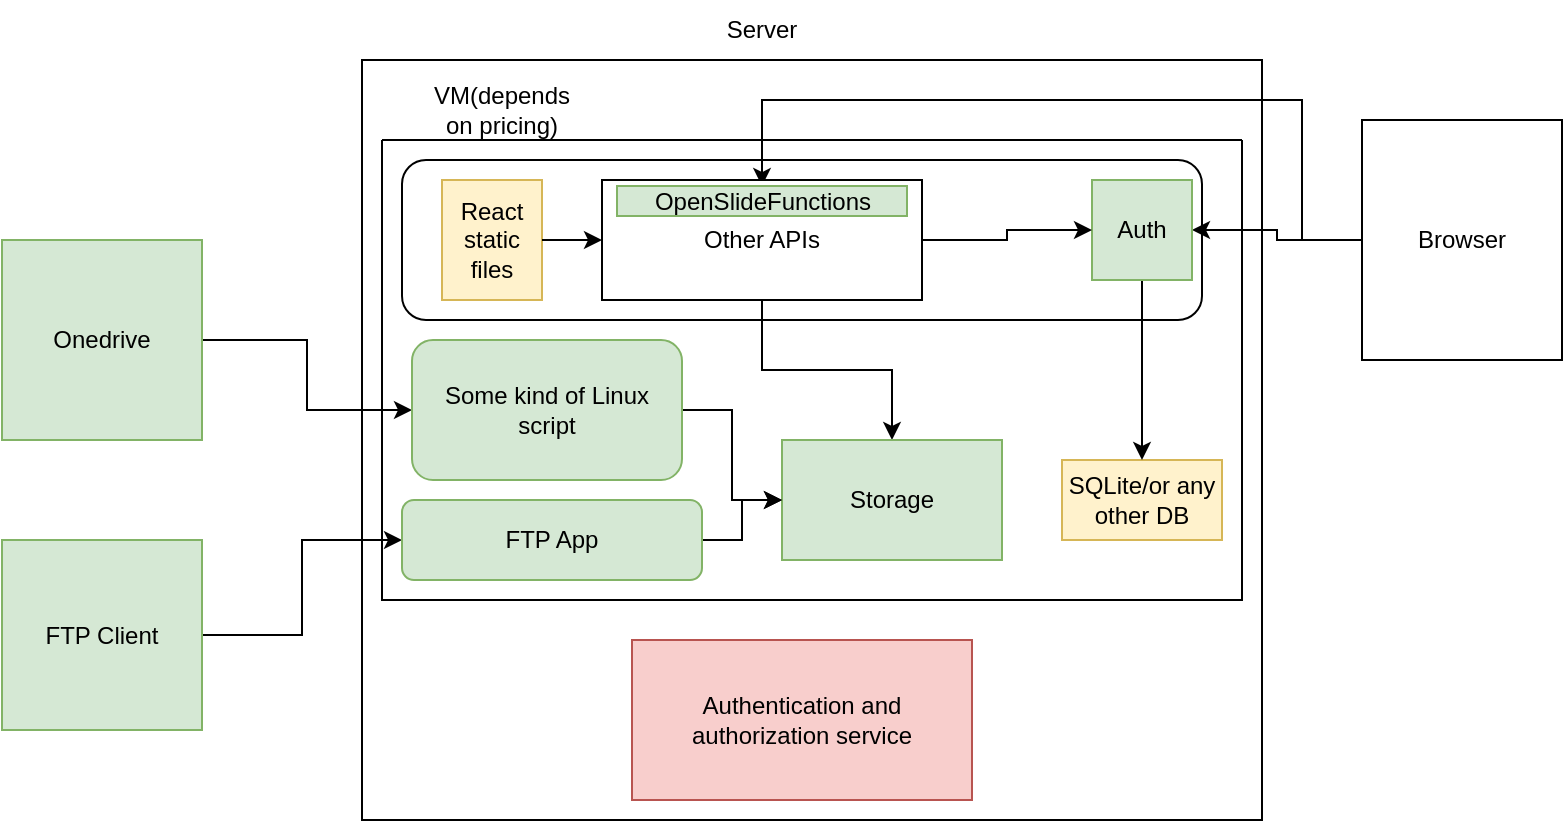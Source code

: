 <mxfile version="26.0.8">
  <diagram name="Page-1" id="j7Exi1LWTEnzC69oCOp3">
    <mxGraphModel dx="1050" dy="451" grid="1" gridSize="10" guides="1" tooltips="1" connect="1" arrows="1" fold="1" page="1" pageScale="1" pageWidth="850" pageHeight="1100" math="0" shadow="0">
      <root>
        <mxCell id="0" />
        <mxCell id="1" parent="0" />
        <mxCell id="qxA65IYJmq2okQiEixpe-1" value="" style="rounded=0;whiteSpace=wrap;html=1;" vertex="1" parent="1">
          <mxGeometry x="400" y="480" width="450" height="380" as="geometry" />
        </mxCell>
        <mxCell id="qxA65IYJmq2okQiEixpe-2" value="" style="rounded=1;whiteSpace=wrap;html=1;" vertex="1" parent="1">
          <mxGeometry x="420" y="530" width="400" height="80" as="geometry" />
        </mxCell>
        <mxCell id="qxA65IYJmq2okQiEixpe-50" style="edgeStyle=orthogonalEdgeStyle;rounded=0;orthogonalLoop=1;jettySize=auto;html=1;entryX=1;entryY=0.5;entryDx=0;entryDy=0;" edge="1" parent="1" source="qxA65IYJmq2okQiEixpe-4" target="qxA65IYJmq2okQiEixpe-21">
          <mxGeometry relative="1" as="geometry" />
        </mxCell>
        <mxCell id="qxA65IYJmq2okQiEixpe-51" style="edgeStyle=orthogonalEdgeStyle;rounded=0;orthogonalLoop=1;jettySize=auto;html=1;entryX=0.5;entryY=0;entryDx=0;entryDy=0;" edge="1" parent="1" source="qxA65IYJmq2okQiEixpe-4" target="qxA65IYJmq2okQiEixpe-31">
          <mxGeometry relative="1" as="geometry">
            <Array as="points">
              <mxPoint x="870" y="570" />
              <mxPoint x="870" y="500" />
              <mxPoint x="600" y="500" />
            </Array>
          </mxGeometry>
        </mxCell>
        <mxCell id="qxA65IYJmq2okQiEixpe-4" value="Browser" style="rounded=0;whiteSpace=wrap;html=1;" vertex="1" parent="1">
          <mxGeometry x="900" y="510" width="100" height="120" as="geometry" />
        </mxCell>
        <mxCell id="qxA65IYJmq2okQiEixpe-5" value="Authentication and authorization service" style="rounded=0;whiteSpace=wrap;html=1;fillColor=#f8cecc;strokeColor=#b85450;" vertex="1" parent="1">
          <mxGeometry x="535" y="770" width="170" height="80" as="geometry" />
        </mxCell>
        <mxCell id="qxA65IYJmq2okQiEixpe-15" value="" style="swimlane;startSize=0;" vertex="1" parent="1">
          <mxGeometry x="410" y="520" width="430" height="230" as="geometry" />
        </mxCell>
        <mxCell id="qxA65IYJmq2okQiEixpe-29" value="SQLite/or any other DB" style="rounded=0;whiteSpace=wrap;html=1;fillColor=#fff2cc;strokeColor=#d6b656;" vertex="1" parent="qxA65IYJmq2okQiEixpe-15">
          <mxGeometry x="340" y="160" width="80" height="40" as="geometry" />
        </mxCell>
        <mxCell id="qxA65IYJmq2okQiEixpe-47" style="edgeStyle=orthogonalEdgeStyle;rounded=0;orthogonalLoop=1;jettySize=auto;html=1;" edge="1" parent="qxA65IYJmq2okQiEixpe-15" source="qxA65IYJmq2okQiEixpe-21" target="qxA65IYJmq2okQiEixpe-29">
          <mxGeometry relative="1" as="geometry" />
        </mxCell>
        <mxCell id="qxA65IYJmq2okQiEixpe-21" value="Auth" style="rounded=0;whiteSpace=wrap;html=1;fillColor=#d5e8d4;strokeColor=#82b366;" vertex="1" parent="qxA65IYJmq2okQiEixpe-15">
          <mxGeometry x="355" y="20" width="50" height="50" as="geometry" />
        </mxCell>
        <mxCell id="qxA65IYJmq2okQiEixpe-3" value="React static files" style="rounded=0;whiteSpace=wrap;html=1;fillColor=#fff2cc;strokeColor=#d6b656;" vertex="1" parent="qxA65IYJmq2okQiEixpe-15">
          <mxGeometry x="30" y="20" width="50" height="60" as="geometry" />
        </mxCell>
        <mxCell id="qxA65IYJmq2okQiEixpe-16" value="VM(depends on pricing)" style="text;html=1;align=center;verticalAlign=middle;whiteSpace=wrap;rounded=0;" vertex="1" parent="1">
          <mxGeometry x="440" y="490" width="60" height="30" as="geometry" />
        </mxCell>
        <mxCell id="qxA65IYJmq2okQiEixpe-46" style="edgeStyle=orthogonalEdgeStyle;rounded=0;orthogonalLoop=1;jettySize=auto;html=1;entryX=0;entryY=0.5;entryDx=0;entryDy=0;" edge="1" parent="1" source="qxA65IYJmq2okQiEixpe-22" target="qxA65IYJmq2okQiEixpe-21">
          <mxGeometry relative="1" as="geometry" />
        </mxCell>
        <mxCell id="qxA65IYJmq2okQiEixpe-49" style="edgeStyle=orthogonalEdgeStyle;rounded=0;orthogonalLoop=1;jettySize=auto;html=1;" edge="1" parent="1" source="qxA65IYJmq2okQiEixpe-22" target="qxA65IYJmq2okQiEixpe-35">
          <mxGeometry relative="1" as="geometry" />
        </mxCell>
        <mxCell id="qxA65IYJmq2okQiEixpe-22" value="Other APIs" style="rounded=0;whiteSpace=wrap;html=1;" vertex="1" parent="1">
          <mxGeometry x="520" y="540" width="160" height="60" as="geometry" />
        </mxCell>
        <mxCell id="qxA65IYJmq2okQiEixpe-31" value="OpenSlideFunctions" style="rounded=0;whiteSpace=wrap;html=1;fillColor=#d5e8d4;strokeColor=#82b366;" vertex="1" parent="1">
          <mxGeometry x="527.5" y="543" width="145" height="15" as="geometry" />
        </mxCell>
        <mxCell id="qxA65IYJmq2okQiEixpe-34" value="Server" style="text;html=1;align=center;verticalAlign=middle;whiteSpace=wrap;rounded=0;" vertex="1" parent="1">
          <mxGeometry x="570" y="450" width="60" height="30" as="geometry" />
        </mxCell>
        <mxCell id="qxA65IYJmq2okQiEixpe-35" value="Storage" style="rounded=0;whiteSpace=wrap;html=1;fillColor=#d5e8d4;strokeColor=#82b366;" vertex="1" parent="1">
          <mxGeometry x="610" y="670" width="110" height="60" as="geometry" />
        </mxCell>
        <mxCell id="qxA65IYJmq2okQiEixpe-44" style="edgeStyle=orthogonalEdgeStyle;rounded=0;orthogonalLoop=1;jettySize=auto;html=1;" edge="1" parent="1" source="qxA65IYJmq2okQiEixpe-36" target="qxA65IYJmq2okQiEixpe-43">
          <mxGeometry relative="1" as="geometry" />
        </mxCell>
        <mxCell id="qxA65IYJmq2okQiEixpe-36" value="Onedrive" style="rounded=0;whiteSpace=wrap;html=1;fillColor=#d5e8d4;strokeColor=#82b366;" vertex="1" parent="1">
          <mxGeometry x="220" y="570" width="100" height="100" as="geometry" />
        </mxCell>
        <mxCell id="qxA65IYJmq2okQiEixpe-39" style="edgeStyle=orthogonalEdgeStyle;rounded=0;orthogonalLoop=1;jettySize=auto;html=1;entryX=0;entryY=0.5;entryDx=0;entryDy=0;" edge="1" parent="1" source="qxA65IYJmq2okQiEixpe-37" target="qxA65IYJmq2okQiEixpe-38">
          <mxGeometry relative="1" as="geometry" />
        </mxCell>
        <mxCell id="qxA65IYJmq2okQiEixpe-37" value="FTP Client" style="rounded=0;whiteSpace=wrap;html=1;fillColor=#d5e8d4;strokeColor=#82b366;" vertex="1" parent="1">
          <mxGeometry x="220" y="720" width="100" height="95" as="geometry" />
        </mxCell>
        <mxCell id="qxA65IYJmq2okQiEixpe-41" style="edgeStyle=orthogonalEdgeStyle;rounded=0;orthogonalLoop=1;jettySize=auto;html=1;entryX=0;entryY=0.5;entryDx=0;entryDy=0;" edge="1" parent="1" source="qxA65IYJmq2okQiEixpe-38" target="qxA65IYJmq2okQiEixpe-35">
          <mxGeometry relative="1" as="geometry" />
        </mxCell>
        <mxCell id="qxA65IYJmq2okQiEixpe-38" value="FTP App" style="rounded=1;whiteSpace=wrap;html=1;fillColor=#d5e8d4;strokeColor=#82b366;" vertex="1" parent="1">
          <mxGeometry x="420" y="700" width="150" height="40" as="geometry" />
        </mxCell>
        <mxCell id="qxA65IYJmq2okQiEixpe-45" style="edgeStyle=orthogonalEdgeStyle;rounded=0;orthogonalLoop=1;jettySize=auto;html=1;entryX=0;entryY=0.5;entryDx=0;entryDy=0;" edge="1" parent="1" source="qxA65IYJmq2okQiEixpe-43" target="qxA65IYJmq2okQiEixpe-35">
          <mxGeometry relative="1" as="geometry" />
        </mxCell>
        <mxCell id="qxA65IYJmq2okQiEixpe-43" value="Some kind of Linux script" style="rounded=1;whiteSpace=wrap;html=1;fillColor=#d5e8d4;strokeColor=#82b366;" vertex="1" parent="1">
          <mxGeometry x="425" y="620" width="135" height="70" as="geometry" />
        </mxCell>
        <mxCell id="qxA65IYJmq2okQiEixpe-52" style="edgeStyle=orthogonalEdgeStyle;rounded=0;orthogonalLoop=1;jettySize=auto;html=1;entryX=0;entryY=0.5;entryDx=0;entryDy=0;" edge="1" parent="1" source="qxA65IYJmq2okQiEixpe-3" target="qxA65IYJmq2okQiEixpe-22">
          <mxGeometry relative="1" as="geometry" />
        </mxCell>
      </root>
    </mxGraphModel>
  </diagram>
</mxfile>

